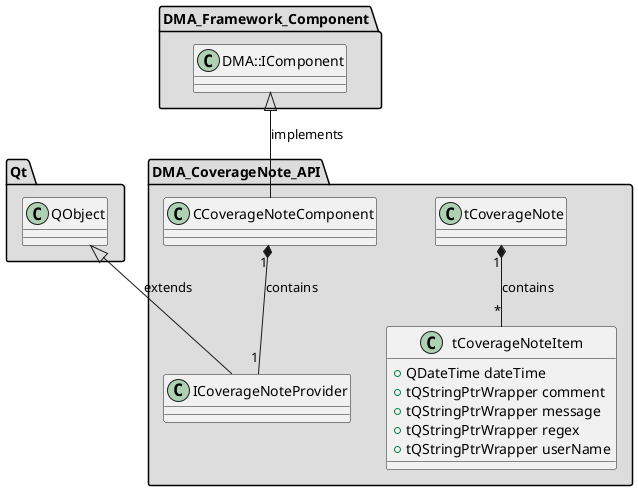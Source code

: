 
@startuml

skinparam backgroundColor #FEFEFE
skinparam wrapWidth 600
package "DMA_CoverageNote_API" #DDDDDD
{

class "CCoverageNoteComponent"
{
}

class "ICoverageNoteProvider"
{
}

class "tCoverageNote"
{
}

class "tCoverageNoteItem"
{
    + QDateTime dateTime
    + tQStringPtrWrapper comment
    + tQStringPtrWrapper message
    + tQStringPtrWrapper regex
    + tQStringPtrWrapper userName
}

}

package "DMA_Framework_Component" #DDDDDD
{

class "DMA::IComponent"
{
}

}

package "Qt" #DDDDDD
{

class "QObject"
{
}

}

'====================Inheritance section====================
DMA::IComponent <|-- CCoverageNoteComponent : implements
QObject <|-- ICoverageNoteProvider : extends

'====================Dependencies section====================
CCoverageNoteComponent "1" *-- "1" ICoverageNoteProvider : contains
tCoverageNote "1" *-- "*" tCoverageNoteItem : contains

@enduml